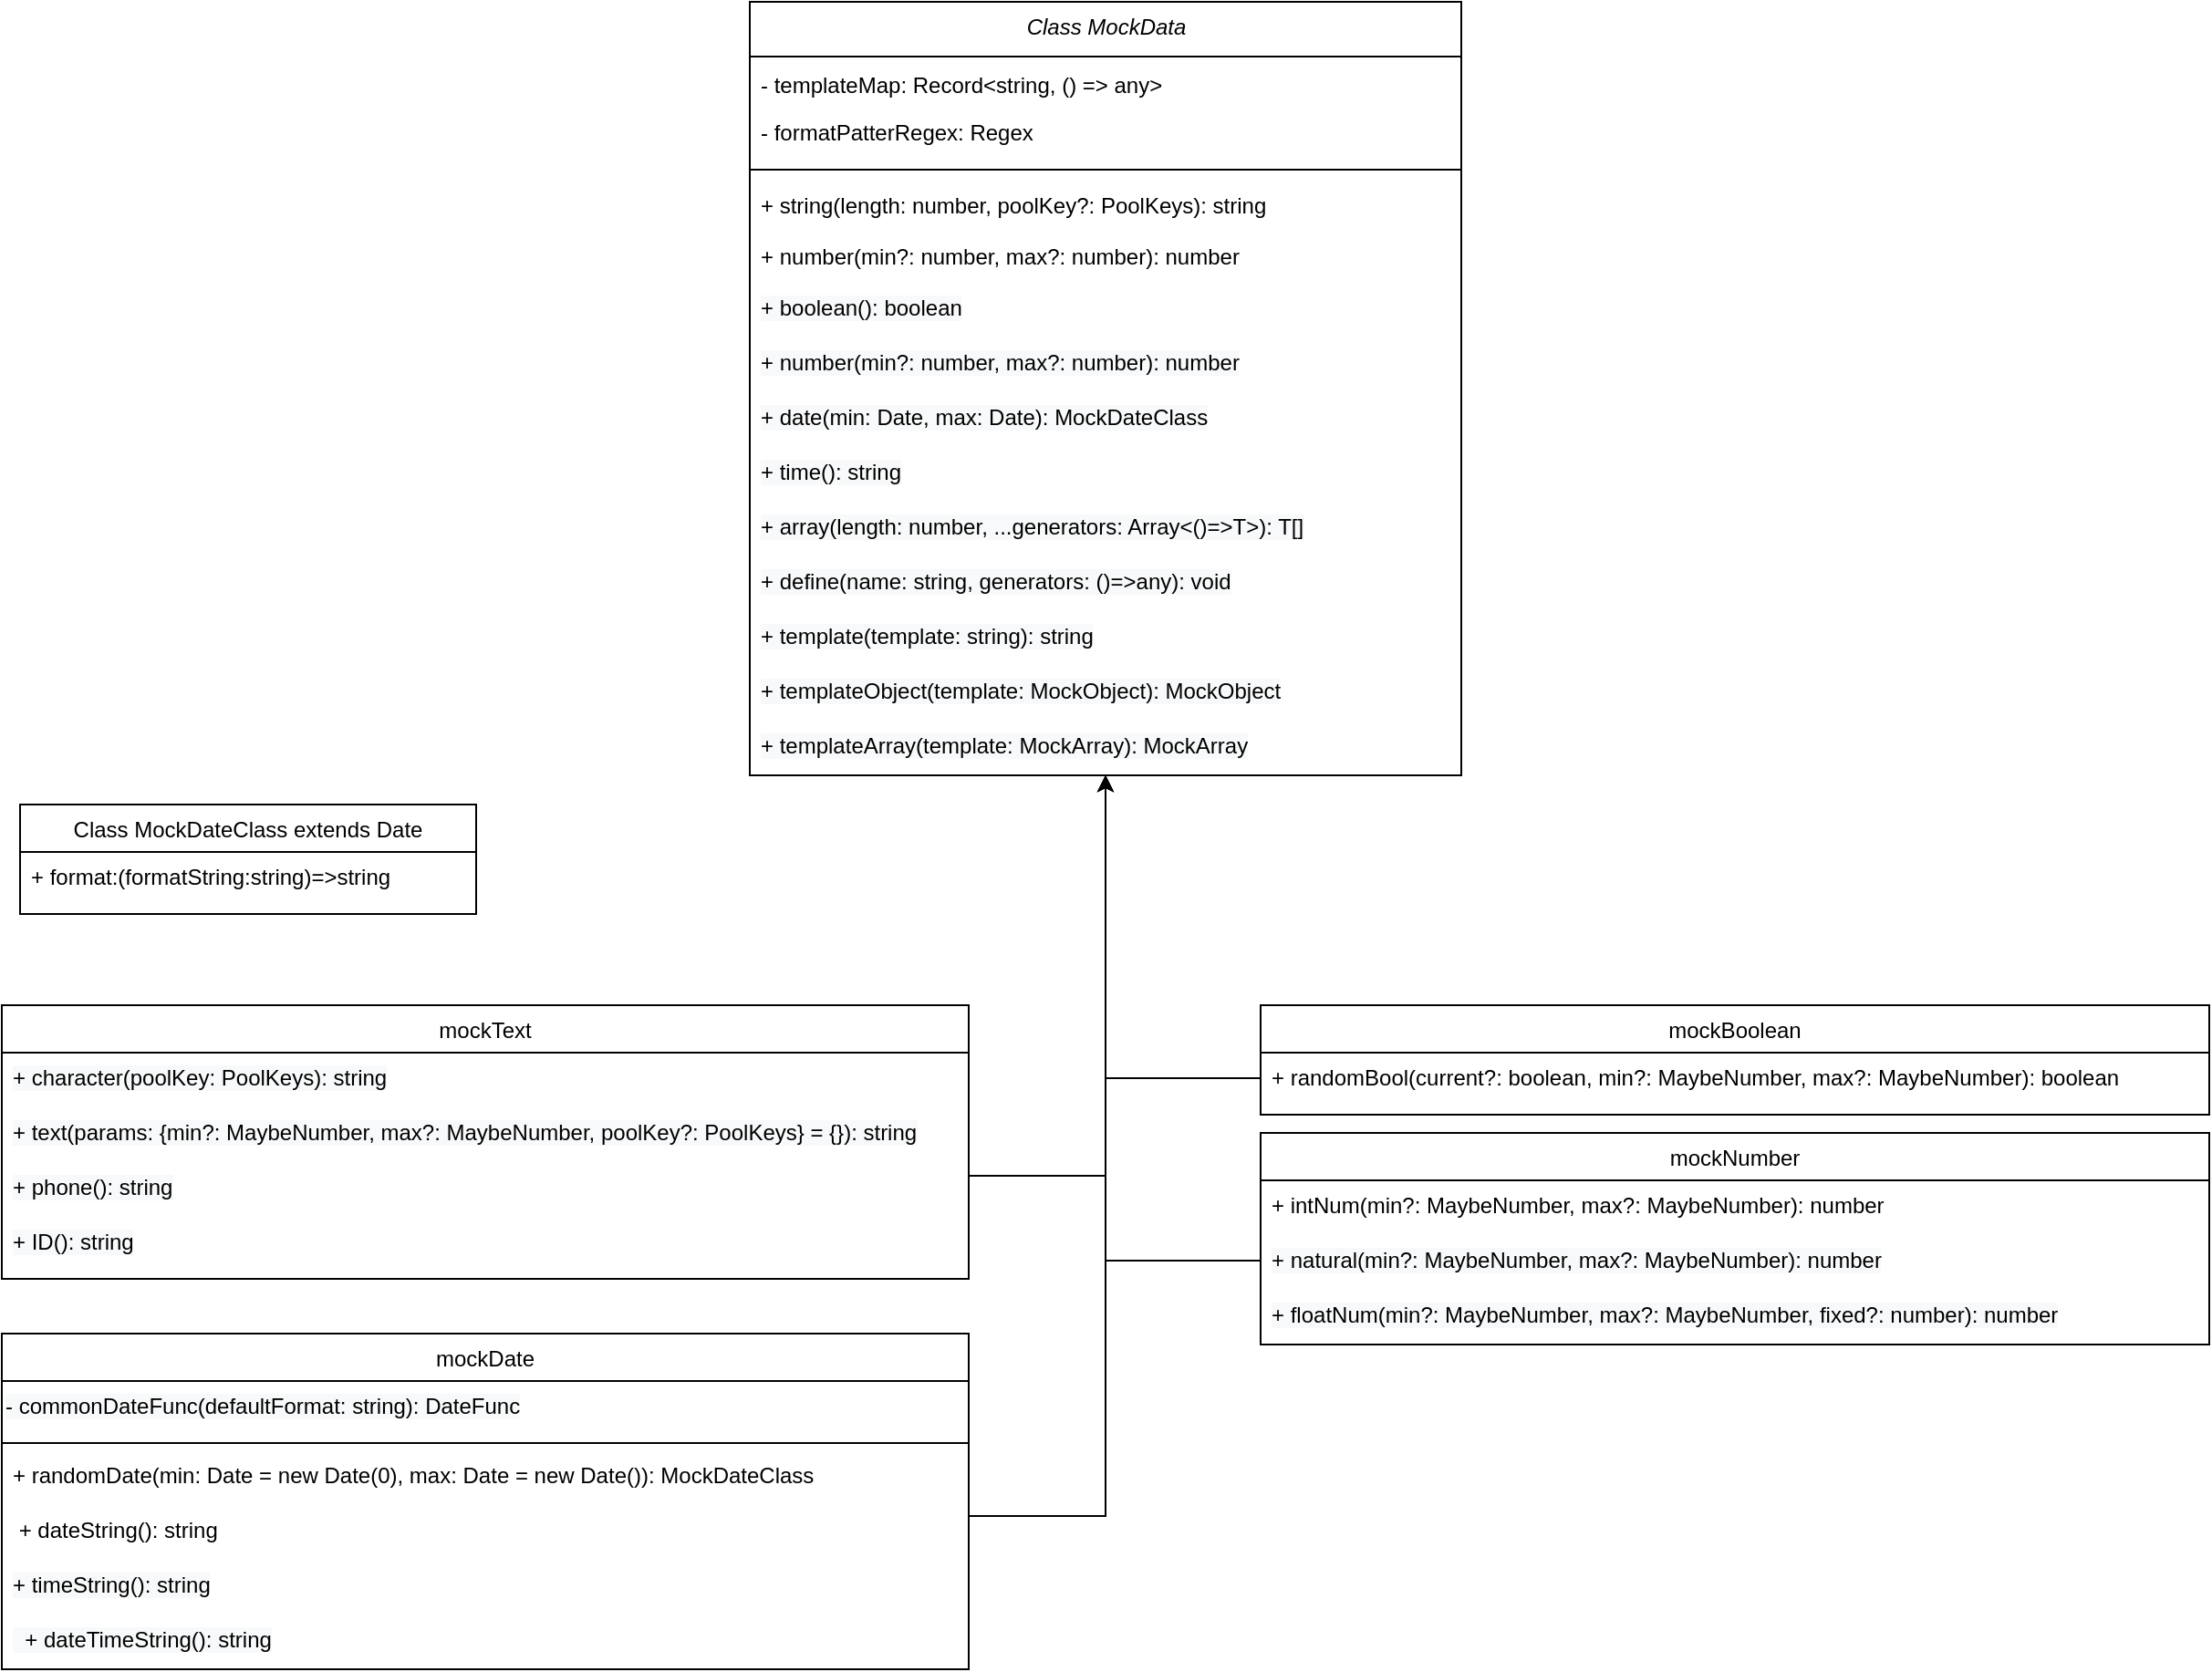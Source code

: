 <mxfile version="19.0.3" type="device"><diagram id="C5RBs43oDa-KdzZeNtuy" name="Page-1"><mxGraphModel dx="2249" dy="865" grid="1" gridSize="10" guides="1" tooltips="1" connect="1" arrows="1" fold="1" page="1" pageScale="1" pageWidth="827" pageHeight="1169" math="0" shadow="0"><root><mxCell id="WIyWlLk6GJQsqaUBKTNV-0"/><mxCell id="WIyWlLk6GJQsqaUBKTNV-1" parent="WIyWlLk6GJQsqaUBKTNV-0"/><mxCell id="zkfFHV4jXpPFQw0GAbJ--0" value="Class MockData" style="swimlane;fontStyle=2;align=center;verticalAlign=top;childLayout=stackLayout;horizontal=1;startSize=30;horizontalStack=0;resizeParent=1;resizeLast=0;collapsible=1;marginBottom=0;rounded=0;shadow=0;strokeWidth=1;spacingTop=0;spacingBottom=0;spacingRight=-1;" parent="WIyWlLk6GJQsqaUBKTNV-1" vertex="1"><mxGeometry x="50" y="100" width="390" height="424" as="geometry"><mxRectangle x="50" y="60" width="160" height="26" as="alternateBounds"/></mxGeometry></mxCell><mxCell id="J4pWsAjgpJTl2EOjPgZ5-23" value="- templateMap: Record&lt;string, () =&gt; any&gt;&#10;" style="text;align=left;verticalAlign=top;spacingLeft=4;spacingRight=4;overflow=hidden;rotatable=0;points=[[0,0.5],[1,0.5]];portConstraint=eastwest;fontSize=12;spacingBottom=0;spacingTop=2;" vertex="1" parent="zkfFHV4jXpPFQw0GAbJ--0"><mxGeometry y="30" width="390" height="28" as="geometry"/></mxCell><mxCell id="J4pWsAjgpJTl2EOjPgZ5-24" value="- formatPatterRegex: Regex" style="text;fontSize=12;spacingLeft=4;" vertex="1" parent="zkfFHV4jXpPFQw0GAbJ--0"><mxGeometry y="58" width="390" height="30" as="geometry"/></mxCell><mxCell id="J4pWsAjgpJTl2EOjPgZ5-21" value="" style="line;html=1;strokeWidth=1;align=left;verticalAlign=middle;spacingTop=-1;spacingLeft=3;spacingRight=3;rotatable=0;labelPosition=right;points=[];portConstraint=eastwest;" vertex="1" parent="zkfFHV4jXpPFQw0GAbJ--0"><mxGeometry y="88" width="390" height="8" as="geometry"/></mxCell><mxCell id="J4pWsAjgpJTl2EOjPgZ5-22" value="+ string(length: number, poolKey?: PoolKeys): string&#10;" style="text;align=left;verticalAlign=top;spacingLeft=4;spacingRight=4;overflow=hidden;rotatable=0;points=[[0,0.5],[1,0.5]];portConstraint=eastwest;fontSize=12;spacingBottom=0;spacingTop=2;" vertex="1" parent="zkfFHV4jXpPFQw0GAbJ--0"><mxGeometry y="96" width="390" height="28" as="geometry"/></mxCell><mxCell id="J4pWsAjgpJTl2EOjPgZ5-1" value="+ number(min?: number, max?: number): number" style="text;align=left;verticalAlign=top;spacingLeft=4;spacingRight=4;overflow=hidden;rotatable=0;points=[[0,0.5],[1,0.5]];portConstraint=eastwest;fontSize=12;spacingBottom=0;spacingTop=2;" vertex="1" parent="zkfFHV4jXpPFQw0GAbJ--0"><mxGeometry y="124" width="390" height="30" as="geometry"/></mxCell><mxCell id="J4pWsAjgpJTl2EOjPgZ5-2" value="&lt;span style=&quot;color: rgb(0, 0, 0); font-family: Helvetica; font-size: 12px; font-style: normal; font-variant-ligatures: normal; font-variant-caps: normal; font-weight: 400; letter-spacing: normal; orphans: 2; text-align: left; text-indent: 0px; text-transform: none; widows: 2; word-spacing: 0px; -webkit-text-stroke-width: 0px; background-color: rgb(248, 249, 250); text-decoration-thickness: initial; text-decoration-style: initial; text-decoration-color: initial; float: none; display: inline !important;&quot;&gt;+ boolean(): boolean&lt;/span&gt;&lt;br style=&quot;padding: 0px; margin: 0px; color: rgb(0, 0, 0); font-family: Helvetica; font-size: 12px; font-style: normal; font-variant-ligatures: normal; font-variant-caps: normal; font-weight: 400; letter-spacing: normal; orphans: 2; text-align: left; text-indent: 0px; text-transform: none; widows: 2; word-spacing: 0px; -webkit-text-stroke-width: 0px; background-color: rgb(248, 249, 250); text-decoration-thickness: initial; text-decoration-style: initial; text-decoration-color: initial;&quot;&gt;" style="text;whiteSpace=wrap;html=1;fontSize=12;spacingLeft=4;" vertex="1" parent="zkfFHV4jXpPFQw0GAbJ--0"><mxGeometry y="154" width="390" height="30" as="geometry"/></mxCell><mxCell id="J4pWsAjgpJTl2EOjPgZ5-3" value="&lt;span style=&quot;color: rgb(0, 0, 0); font-family: Helvetica; font-size: 12px; font-style: normal; font-variant-ligatures: normal; font-variant-caps: normal; font-weight: 400; letter-spacing: normal; orphans: 2; text-align: left; text-indent: 0px; text-transform: none; widows: 2; word-spacing: 0px; -webkit-text-stroke-width: 0px; background-color: rgb(248, 249, 250); text-decoration-thickness: initial; text-decoration-style: initial; text-decoration-color: initial; float: none; display: inline !important;&quot;&gt;+ number(min?: number, max?: number): number&lt;/span&gt;" style="text;whiteSpace=wrap;html=1;fontSize=12;spacingLeft=4;" vertex="1" parent="zkfFHV4jXpPFQw0GAbJ--0"><mxGeometry y="184" width="390" height="30" as="geometry"/></mxCell><mxCell id="J4pWsAjgpJTl2EOjPgZ5-6" value="&lt;span style=&quot;color: rgb(0, 0, 0); font-family: Helvetica; font-size: 12px; font-style: normal; font-variant-ligatures: normal; font-variant-caps: normal; font-weight: 400; letter-spacing: normal; orphans: 2; text-align: left; text-indent: 0px; text-transform: none; widows: 2; word-spacing: 0px; -webkit-text-stroke-width: 0px; background-color: rgb(248, 249, 250); text-decoration-thickness: initial; text-decoration-style: initial; text-decoration-color: initial; float: none; display: inline !important;&quot;&gt;+ date(min: Date, max: Date): MockDateClass&lt;/span&gt;" style="text;whiteSpace=wrap;html=1;fontSize=12;spacingLeft=4;" vertex="1" parent="zkfFHV4jXpPFQw0GAbJ--0"><mxGeometry y="214" width="390" height="30" as="geometry"/></mxCell><mxCell id="J4pWsAjgpJTl2EOjPgZ5-8" value="&lt;span style=&quot;color: rgb(0, 0, 0); font-family: Helvetica; font-size: 12px; font-style: normal; font-variant-ligatures: normal; font-variant-caps: normal; font-weight: 400; letter-spacing: normal; orphans: 2; text-align: left; text-indent: 0px; text-transform: none; widows: 2; word-spacing: 0px; -webkit-text-stroke-width: 0px; background-color: rgb(248, 249, 250); text-decoration-thickness: initial; text-decoration-style: initial; text-decoration-color: initial; float: none; display: inline !important;&quot;&gt;+ time(): string&lt;/span&gt;" style="text;whiteSpace=wrap;html=1;fontSize=12;spacingLeft=4;" vertex="1" parent="zkfFHV4jXpPFQw0GAbJ--0"><mxGeometry y="244" width="390" height="30" as="geometry"/></mxCell><mxCell id="J4pWsAjgpJTl2EOjPgZ5-9" value="&lt;span style=&quot;color: rgb(0, 0, 0); font-family: Helvetica; font-size: 12px; font-style: normal; font-variant-ligatures: normal; font-variant-caps: normal; font-weight: 400; letter-spacing: normal; orphans: 2; text-align: left; text-indent: 0px; text-transform: none; widows: 2; word-spacing: 0px; -webkit-text-stroke-width: 0px; background-color: rgb(248, 249, 250); text-decoration-thickness: initial; text-decoration-style: initial; text-decoration-color: initial; float: none; display: inline !important;&quot;&gt;+ array(length: number, ...generators: Array&amp;lt;()=&amp;gt;T&amp;gt;): T[]&lt;/span&gt;" style="text;whiteSpace=wrap;html=1;fontSize=12;spacingLeft=4;" vertex="1" parent="zkfFHV4jXpPFQw0GAbJ--0"><mxGeometry y="274" width="390" height="30" as="geometry"/></mxCell><mxCell id="J4pWsAjgpJTl2EOjPgZ5-10" value="&lt;span style=&quot;color: rgb(0, 0, 0); font-family: Helvetica; font-size: 12px; font-style: normal; font-variant-ligatures: normal; font-variant-caps: normal; font-weight: 400; letter-spacing: normal; orphans: 2; text-align: left; text-indent: 0px; text-transform: none; widows: 2; word-spacing: 0px; -webkit-text-stroke-width: 0px; background-color: rgb(248, 249, 250); text-decoration-thickness: initial; text-decoration-style: initial; text-decoration-color: initial; float: none; display: inline !important;&quot;&gt;+ define(name: string, generators: ()=&amp;gt;any): void&lt;/span&gt;" style="text;whiteSpace=wrap;html=1;fontSize=12;spacingLeft=4;" vertex="1" parent="zkfFHV4jXpPFQw0GAbJ--0"><mxGeometry y="304" width="390" height="30" as="geometry"/></mxCell><mxCell id="J4pWsAjgpJTl2EOjPgZ5-11" value="&lt;span style=&quot;color: rgb(0, 0, 0); font-family: Helvetica; font-size: 12px; font-style: normal; font-variant-ligatures: normal; font-variant-caps: normal; font-weight: 400; letter-spacing: normal; orphans: 2; text-align: left; text-indent: 0px; text-transform: none; widows: 2; word-spacing: 0px; -webkit-text-stroke-width: 0px; background-color: rgb(248, 249, 250); text-decoration-thickness: initial; text-decoration-style: initial; text-decoration-color: initial; float: none; display: inline !important;&quot;&gt;+ template(template: string): string&lt;/span&gt;&lt;br style=&quot;padding: 0px; margin: 0px; color: rgb(0, 0, 0); font-family: Helvetica; font-size: 12px; font-style: normal; font-variant-ligatures: normal; font-variant-caps: normal; font-weight: 400; letter-spacing: normal; orphans: 2; text-align: left; text-indent: 0px; text-transform: none; widows: 2; word-spacing: 0px; -webkit-text-stroke-width: 0px; background-color: rgb(248, 249, 250); text-decoration-thickness: initial; text-decoration-style: initial; text-decoration-color: initial;&quot;&gt;" style="text;whiteSpace=wrap;html=1;fontSize=12;spacingLeft=4;" vertex="1" parent="zkfFHV4jXpPFQw0GAbJ--0"><mxGeometry y="334" width="390" height="30" as="geometry"/></mxCell><mxCell id="J4pWsAjgpJTl2EOjPgZ5-12" value="&lt;span style=&quot;color: rgb(0, 0, 0); font-family: Helvetica; font-size: 12px; font-style: normal; font-variant-ligatures: normal; font-variant-caps: normal; font-weight: 400; letter-spacing: normal; orphans: 2; text-align: left; text-indent: 0px; text-transform: none; widows: 2; word-spacing: 0px; -webkit-text-stroke-width: 0px; background-color: rgb(248, 249, 250); text-decoration-thickness: initial; text-decoration-style: initial; text-decoration-color: initial; float: none; display: inline !important;&quot;&gt;+ templateObject(template: MockObject): MockObject&lt;/span&gt;&lt;br style=&quot;padding: 0px; margin: 0px; color: rgb(0, 0, 0); font-family: Helvetica; font-size: 12px; font-style: normal; font-variant-ligatures: normal; font-variant-caps: normal; font-weight: 400; letter-spacing: normal; orphans: 2; text-align: left; text-indent: 0px; text-transform: none; widows: 2; word-spacing: 0px; -webkit-text-stroke-width: 0px; background-color: rgb(248, 249, 250); text-decoration-thickness: initial; text-decoration-style: initial; text-decoration-color: initial;&quot;&gt;" style="text;whiteSpace=wrap;html=1;fontSize=12;spacingLeft=4;" vertex="1" parent="zkfFHV4jXpPFQw0GAbJ--0"><mxGeometry y="364" width="390" height="30" as="geometry"/></mxCell><mxCell id="J4pWsAjgpJTl2EOjPgZ5-13" value="&lt;span style=&quot;color: rgb(0, 0, 0); font-family: Helvetica; font-size: 12px; font-style: normal; font-variant-ligatures: normal; font-variant-caps: normal; font-weight: 400; letter-spacing: normal; orphans: 2; text-align: left; text-indent: 0px; text-transform: none; widows: 2; word-spacing: 0px; -webkit-text-stroke-width: 0px; background-color: rgb(248, 249, 250); text-decoration-thickness: initial; text-decoration-style: initial; text-decoration-color: initial; float: none; display: inline !important;&quot;&gt;+ templateArray(template: MockArray): MockArray&lt;/span&gt;" style="text;whiteSpace=wrap;html=1;fontSize=12;spacingLeft=4;" vertex="1" parent="zkfFHV4jXpPFQw0GAbJ--0"><mxGeometry y="394" width="390" height="30" as="geometry"/></mxCell><mxCell id="J4pWsAjgpJTl2EOjPgZ5-51" style="edgeStyle=orthogonalEdgeStyle;rounded=0;orthogonalLoop=1;jettySize=auto;html=1;fontSize=12;exitX=1;exitY=0.25;exitDx=0;exitDy=0;" edge="1" parent="WIyWlLk6GJQsqaUBKTNV-1" source="J4pWsAjgpJTl2EOjPgZ5-28" target="J4pWsAjgpJTl2EOjPgZ5-13"><mxGeometry relative="1" as="geometry"/></mxCell><mxCell id="zkfFHV4jXpPFQw0GAbJ--13" value="mockText" style="swimlane;fontStyle=0;align=center;verticalAlign=top;childLayout=stackLayout;horizontal=1;startSize=26;horizontalStack=0;resizeParent=1;resizeLast=0;collapsible=1;marginBottom=0;rounded=0;shadow=0;strokeWidth=1;" parent="WIyWlLk6GJQsqaUBKTNV-1" vertex="1"><mxGeometry x="-360" y="650" width="530" height="150" as="geometry"><mxRectangle x="340" y="380" width="170" height="26" as="alternateBounds"/></mxGeometry></mxCell><mxCell id="J4pWsAjgpJTl2EOjPgZ5-26" value="&lt;span style=&quot;color: rgb(0, 0, 0); font-family: Helvetica; font-size: 12px; font-style: normal; font-variant-ligatures: normal; font-variant-caps: normal; font-weight: 400; letter-spacing: normal; orphans: 2; text-align: left; text-indent: 0px; text-transform: none; widows: 2; word-spacing: 0px; -webkit-text-stroke-width: 0px; background-color: rgb(248, 249, 250); text-decoration-thickness: initial; text-decoration-style: initial; text-decoration-color: initial; float: none; display: inline !important;&quot;&gt;+ character(poolKey: PoolKeys): string&lt;/span&gt;" style="text;whiteSpace=wrap;html=1;fontSize=12;spacingLeft=4;" vertex="1" parent="zkfFHV4jXpPFQw0GAbJ--13"><mxGeometry y="26" width="530" height="30" as="geometry"/></mxCell><mxCell id="J4pWsAjgpJTl2EOjPgZ5-27" value="&lt;span style=&quot;color: rgb(0, 0, 0); font-family: Helvetica; font-size: 12px; font-style: normal; font-variant-ligatures: normal; font-variant-caps: normal; font-weight: 400; letter-spacing: normal; orphans: 2; text-align: left; text-indent: 0px; text-transform: none; widows: 2; word-spacing: 0px; -webkit-text-stroke-width: 0px; background-color: rgb(248, 249, 250); text-decoration-thickness: initial; text-decoration-style: initial; text-decoration-color: initial; float: none; display: inline !important;&quot;&gt;+ text(params: {min?: MaybeNumber, max?: MaybeNumber, poolKey?: PoolKeys} = {}): string&lt;/span&gt;" style="text;whiteSpace=wrap;html=1;fontSize=12;spacingLeft=4;" vertex="1" parent="zkfFHV4jXpPFQw0GAbJ--13"><mxGeometry y="56" width="530" height="30" as="geometry"/></mxCell><mxCell id="J4pWsAjgpJTl2EOjPgZ5-28" value="&lt;span style=&quot;color: rgb(0, 0, 0); font-family: Helvetica; font-size: 12px; font-style: normal; font-variant-ligatures: normal; font-variant-caps: normal; font-weight: 400; letter-spacing: normal; orphans: 2; text-align: left; text-indent: 0px; text-transform: none; widows: 2; word-spacing: 0px; -webkit-text-stroke-width: 0px; background-color: rgb(248, 249, 250); text-decoration-thickness: initial; text-decoration-style: initial; text-decoration-color: initial; float: none; display: inline !important;&quot;&gt;+ phone(): string&lt;/span&gt;" style="text;whiteSpace=wrap;html=1;fontSize=12;spacingLeft=4;" vertex="1" parent="zkfFHV4jXpPFQw0GAbJ--13"><mxGeometry y="86" width="530" height="30" as="geometry"/></mxCell><mxCell id="J4pWsAjgpJTl2EOjPgZ5-29" value="&lt;span style=&quot;color: rgb(0, 0, 0); font-family: Helvetica; font-size: 12px; font-style: normal; font-variant-ligatures: normal; font-variant-caps: normal; font-weight: 400; letter-spacing: normal; orphans: 2; text-align: left; text-indent: 0px; text-transform: none; widows: 2; word-spacing: 0px; -webkit-text-stroke-width: 0px; background-color: rgb(248, 249, 250); text-decoration-thickness: initial; text-decoration-style: initial; text-decoration-color: initial; float: none; display: inline !important;&quot;&gt;+ ID(): string&lt;/span&gt;" style="text;whiteSpace=wrap;html=1;fontSize=12;spacingLeft=4;" vertex="1" parent="zkfFHV4jXpPFQw0GAbJ--13"><mxGeometry y="116" width="530" height="30" as="geometry"/></mxCell><mxCell id="J4pWsAjgpJTl2EOjPgZ5-14" value="Class MockDateClass extends Date" style="swimlane;fontStyle=0;align=center;verticalAlign=top;childLayout=stackLayout;horizontal=1;startSize=26;horizontalStack=0;resizeParent=1;resizeLast=0;collapsible=1;marginBottom=0;rounded=0;shadow=0;strokeWidth=1;" vertex="1" parent="WIyWlLk6GJQsqaUBKTNV-1"><mxGeometry x="-350" y="540" width="250" height="60" as="geometry"><mxRectangle x="340" y="380" width="170" height="26" as="alternateBounds"/></mxGeometry></mxCell><mxCell id="J4pWsAjgpJTl2EOjPgZ5-15" value="+ format:(formatString:string)=&gt;string" style="text;align=left;verticalAlign=top;spacingLeft=4;spacingRight=4;overflow=hidden;rotatable=0;points=[[0,0.5],[1,0.5]];portConstraint=eastwest;" vertex="1" parent="J4pWsAjgpJTl2EOjPgZ5-14"><mxGeometry y="26" width="250" height="24" as="geometry"/></mxCell><mxCell id="J4pWsAjgpJTl2EOjPgZ5-52" style="edgeStyle=orthogonalEdgeStyle;rounded=0;orthogonalLoop=1;jettySize=auto;html=1;entryX=0.5;entryY=1;entryDx=0;entryDy=0;fontSize=12;" edge="1" parent="WIyWlLk6GJQsqaUBKTNV-1" source="J4pWsAjgpJTl2EOjPgZ5-31" target="J4pWsAjgpJTl2EOjPgZ5-13"><mxGeometry relative="1" as="geometry"><Array as="points"><mxPoint x="245" y="690"/></Array></mxGeometry></mxCell><mxCell id="J4pWsAjgpJTl2EOjPgZ5-31" value="mockBoolean" style="swimlane;fontStyle=0;align=center;verticalAlign=top;childLayout=stackLayout;horizontal=1;startSize=26;horizontalStack=0;resizeParent=1;resizeLast=0;collapsible=1;marginBottom=0;rounded=0;shadow=0;strokeWidth=1;" vertex="1" parent="WIyWlLk6GJQsqaUBKTNV-1"><mxGeometry x="330" y="650" width="520" height="60" as="geometry"><mxRectangle x="340" y="380" width="170" height="26" as="alternateBounds"/></mxGeometry></mxCell><mxCell id="J4pWsAjgpJTl2EOjPgZ5-32" value="+ randomBool(current?: boolean, min?: MaybeNumber, max?: MaybeNumber): boolean" style="text;whiteSpace=wrap;html=1;fontSize=12;spacingLeft=4;" vertex="1" parent="J4pWsAjgpJTl2EOjPgZ5-31"><mxGeometry y="26" width="520" height="30" as="geometry"/></mxCell><mxCell id="J4pWsAjgpJTl2EOjPgZ5-53" style="edgeStyle=orthogonalEdgeStyle;rounded=0;orthogonalLoop=1;jettySize=auto;html=1;entryX=0.5;entryY=1;entryDx=0;entryDy=0;fontSize=12;" edge="1" parent="WIyWlLk6GJQsqaUBKTNV-1" source="J4pWsAjgpJTl2EOjPgZ5-37" target="J4pWsAjgpJTl2EOjPgZ5-13"><mxGeometry relative="1" as="geometry"><Array as="points"><mxPoint x="245" y="790"/></Array></mxGeometry></mxCell><mxCell id="J4pWsAjgpJTl2EOjPgZ5-37" value="mockNumber" style="swimlane;fontStyle=0;align=center;verticalAlign=top;childLayout=stackLayout;horizontal=1;startSize=26;horizontalStack=0;resizeParent=1;resizeLast=0;collapsible=1;marginBottom=0;rounded=0;shadow=0;strokeWidth=1;" vertex="1" parent="WIyWlLk6GJQsqaUBKTNV-1"><mxGeometry x="330" y="720" width="520" height="116" as="geometry"><mxRectangle x="340" y="380" width="170" height="26" as="alternateBounds"/></mxGeometry></mxCell><mxCell id="J4pWsAjgpJTl2EOjPgZ5-38" value="+ intNum(min?: MaybeNumber, max?: MaybeNumber): number" style="text;whiteSpace=wrap;html=1;fontSize=12;spacingLeft=4;" vertex="1" parent="J4pWsAjgpJTl2EOjPgZ5-37"><mxGeometry y="26" width="520" height="30" as="geometry"/></mxCell><mxCell id="J4pWsAjgpJTl2EOjPgZ5-39" value="&lt;span style=&quot;color: rgb(0, 0, 0); font-family: Helvetica; font-size: 12px; font-style: normal; font-variant-ligatures: normal; font-variant-caps: normal; font-weight: 400; letter-spacing: normal; orphans: 2; text-align: left; text-indent: 0px; text-transform: none; widows: 2; word-spacing: 0px; -webkit-text-stroke-width: 0px; background-color: rgb(248, 249, 250); text-decoration-thickness: initial; text-decoration-style: initial; text-decoration-color: initial; float: none; display: inline !important;&quot;&gt;+ natural(min?: MaybeNumber, max?: MaybeNumber): number&lt;/span&gt;&lt;br style=&quot;color: rgb(0, 0, 0); font-family: Helvetica; font-size: 12px; font-style: normal; font-variant-ligatures: normal; font-variant-caps: normal; font-weight: 400; letter-spacing: normal; orphans: 2; text-align: left; text-indent: 0px; text-transform: none; widows: 2; word-spacing: 0px; -webkit-text-stroke-width: 0px; background-color: rgb(248, 249, 250); text-decoration-thickness: initial; text-decoration-style: initial; text-decoration-color: initial;&quot;&gt;" style="text;whiteSpace=wrap;html=1;fontSize=12;spacingLeft=4;" vertex="1" parent="J4pWsAjgpJTl2EOjPgZ5-37"><mxGeometry y="56" width="520" height="30" as="geometry"/></mxCell><mxCell id="J4pWsAjgpJTl2EOjPgZ5-40" value="&lt;span style=&quot;color: rgb(0, 0, 0); font-family: Helvetica; font-size: 12px; font-style: normal; font-variant-ligatures: normal; font-variant-caps: normal; font-weight: 400; letter-spacing: normal; orphans: 2; text-align: left; text-indent: 0px; text-transform: none; widows: 2; word-spacing: 0px; -webkit-text-stroke-width: 0px; background-color: rgb(248, 249, 250); text-decoration-thickness: initial; text-decoration-style: initial; text-decoration-color: initial; float: none; display: inline !important;&quot;&gt;+ floatNum(min?: MaybeNumber, max?: MaybeNumber, fixed?: number): number&lt;/span&gt;" style="text;whiteSpace=wrap;html=1;fontSize=12;spacingLeft=4;" vertex="1" parent="J4pWsAjgpJTl2EOjPgZ5-37"><mxGeometry y="86" width="520" height="30" as="geometry"/></mxCell><mxCell id="J4pWsAjgpJTl2EOjPgZ5-54" style="edgeStyle=orthogonalEdgeStyle;rounded=0;orthogonalLoop=1;jettySize=auto;html=1;entryX=0.5;entryY=1;entryDx=0;entryDy=0;fontSize=12;" edge="1" parent="WIyWlLk6GJQsqaUBKTNV-1" source="J4pWsAjgpJTl2EOjPgZ5-42" target="J4pWsAjgpJTl2EOjPgZ5-13"><mxGeometry relative="1" as="geometry"><Array as="points"><mxPoint x="245" y="930"/></Array></mxGeometry></mxCell><mxCell id="J4pWsAjgpJTl2EOjPgZ5-42" value="mockDate&#10;" style="swimlane;fontStyle=0;align=center;verticalAlign=top;childLayout=stackLayout;horizontal=1;startSize=26;horizontalStack=0;resizeParent=1;resizeLast=0;collapsible=1;marginBottom=0;rounded=0;shadow=0;strokeWidth=1;" vertex="1" parent="WIyWlLk6GJQsqaUBKTNV-1"><mxGeometry x="-360" y="830" width="530" height="184" as="geometry"><mxRectangle x="340" y="380" width="170" height="26" as="alternateBounds"/></mxGeometry></mxCell><mxCell id="J4pWsAjgpJTl2EOjPgZ5-47" value="&lt;span style=&quot;color: rgb(0, 0, 0); font-family: Helvetica; font-size: 12px; font-style: normal; font-variant-ligatures: normal; font-variant-caps: normal; font-weight: 400; letter-spacing: normal; orphans: 2; text-align: left; text-indent: 0px; text-transform: none; widows: 2; word-spacing: 0px; -webkit-text-stroke-width: 0px; background-color: rgb(248, 249, 250); text-decoration-thickness: initial; text-decoration-style: initial; text-decoration-color: initial; float: none; display: inline !important;&quot;&gt;- commonDateFunc(defaultFormat: string): DateFunc&lt;/span&gt;" style="text;whiteSpace=wrap;html=1;fontSize=12;" vertex="1" parent="J4pWsAjgpJTl2EOjPgZ5-42"><mxGeometry y="26" width="530" height="30" as="geometry"/></mxCell><mxCell id="J4pWsAjgpJTl2EOjPgZ5-46" value="" style="line;html=1;strokeWidth=1;align=left;verticalAlign=middle;spacingTop=-1;spacingLeft=3;spacingRight=3;rotatable=0;labelPosition=right;points=[];portConstraint=eastwest;" vertex="1" parent="J4pWsAjgpJTl2EOjPgZ5-42"><mxGeometry y="56" width="530" height="8" as="geometry"/></mxCell><mxCell id="J4pWsAjgpJTl2EOjPgZ5-44" value="+ randomDate(min: Date = new Date(0), max: Date = new Date()): MockDateClass" style="text;whiteSpace=wrap;html=1;fontSize=12;spacingLeft=4;" vertex="1" parent="J4pWsAjgpJTl2EOjPgZ5-42"><mxGeometry y="64" width="530" height="30" as="geometry"/></mxCell><mxCell id="J4pWsAjgpJTl2EOjPgZ5-45" value="&amp;nbsp;+ dateString(): string" style="text;whiteSpace=wrap;html=1;fontSize=12;spacingLeft=4;" vertex="1" parent="J4pWsAjgpJTl2EOjPgZ5-42"><mxGeometry y="94" width="530" height="30" as="geometry"/></mxCell><mxCell id="J4pWsAjgpJTl2EOjPgZ5-48" value="&lt;span style=&quot;color: rgb(0, 0, 0); font-family: Helvetica; font-size: 12px; font-style: normal; font-variant-ligatures: normal; font-variant-caps: normal; font-weight: 400; letter-spacing: normal; orphans: 2; text-align: left; text-indent: 0px; text-transform: none; widows: 2; word-spacing: 0px; -webkit-text-stroke-width: 0px; background-color: rgb(248, 249, 250); text-decoration-thickness: initial; text-decoration-style: initial; text-decoration-color: initial; float: none; display: inline !important;&quot;&gt;+ timeString(): string&lt;/span&gt;" style="text;whiteSpace=wrap;html=1;fontSize=12;spacingLeft=4;" vertex="1" parent="J4pWsAjgpJTl2EOjPgZ5-42"><mxGeometry y="124" width="530" height="30" as="geometry"/></mxCell><mxCell id="J4pWsAjgpJTl2EOjPgZ5-49" value="&lt;span style=&quot;color: rgb(0, 0, 0); font-family: Helvetica; font-size: 12px; font-style: normal; font-variant-ligatures: normal; font-variant-caps: normal; font-weight: 400; letter-spacing: normal; orphans: 2; text-align: left; text-indent: 0px; text-transform: none; widows: 2; word-spacing: 0px; -webkit-text-stroke-width: 0px; background-color: rgb(248, 249, 250); text-decoration-thickness: initial; text-decoration-style: initial; text-decoration-color: initial; float: none; display: inline !important;&quot;&gt;&amp;nbsp; + dateTimeString(): string&lt;/span&gt;" style="text;whiteSpace=wrap;html=1;fontSize=12;spacingLeft=4;" vertex="1" parent="J4pWsAjgpJTl2EOjPgZ5-42"><mxGeometry y="154" width="530" height="30" as="geometry"/></mxCell></root></mxGraphModel></diagram></mxfile>